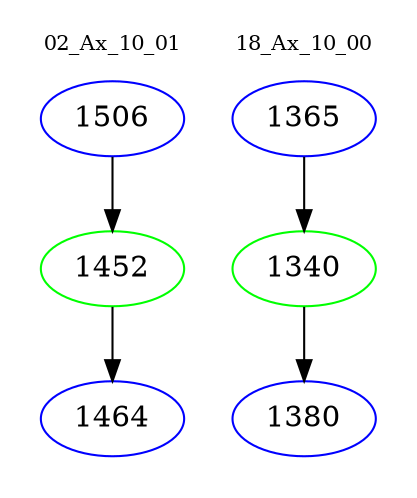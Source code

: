 digraph{
subgraph cluster_0 {
color = white
label = "02_Ax_10_01";
fontsize=10;
T0_1506 [label="1506", color="blue"]
T0_1506 -> T0_1452 [color="black"]
T0_1452 [label="1452", color="green"]
T0_1452 -> T0_1464 [color="black"]
T0_1464 [label="1464", color="blue"]
}
subgraph cluster_1 {
color = white
label = "18_Ax_10_00";
fontsize=10;
T1_1365 [label="1365", color="blue"]
T1_1365 -> T1_1340 [color="black"]
T1_1340 [label="1340", color="green"]
T1_1340 -> T1_1380 [color="black"]
T1_1380 [label="1380", color="blue"]
}
}
